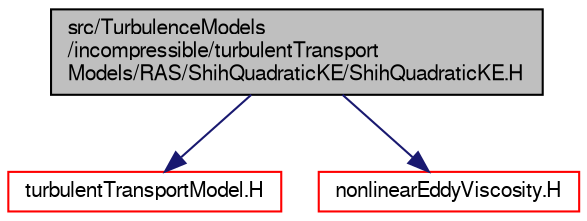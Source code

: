 digraph "src/TurbulenceModels/incompressible/turbulentTransportModels/RAS/ShihQuadraticKE/ShihQuadraticKE.H"
{
  bgcolor="transparent";
  edge [fontname="FreeSans",fontsize="10",labelfontname="FreeSans",labelfontsize="10"];
  node [fontname="FreeSans",fontsize="10",shape=record];
  Node1 [label="src/TurbulenceModels\l/incompressible/turbulentTransport\lModels/RAS/ShihQuadraticKE/ShihQuadraticKE.H",height=0.2,width=0.4,color="black", fillcolor="grey75", style="filled" fontcolor="black"];
  Node1 -> Node2 [color="midnightblue",fontsize="10",style="solid",fontname="FreeSans"];
  Node2 [label="turbulentTransportModel.H",height=0.2,width=0.4,color="red",URL="$a10078.html"];
  Node1 -> Node3 [color="midnightblue",fontsize="10",style="solid",fontname="FreeSans"];
  Node3 [label="nonlinearEddyViscosity.H",height=0.2,width=0.4,color="red",URL="$a10186.html"];
}
